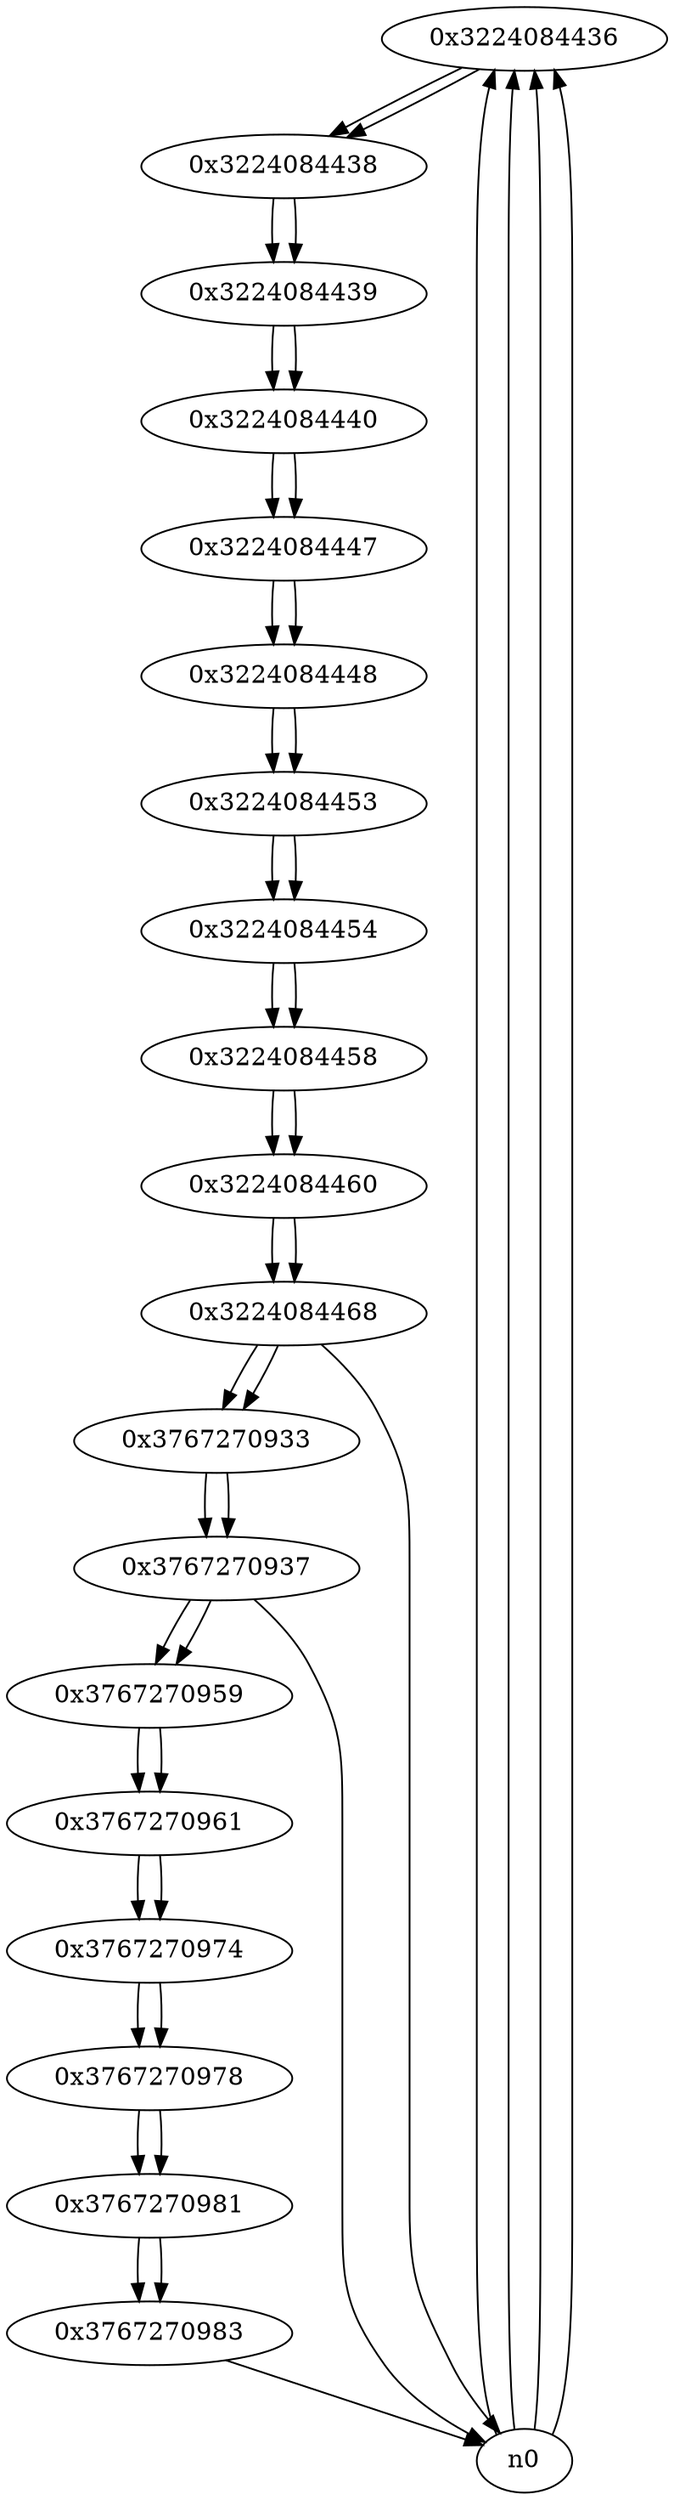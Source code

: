 digraph G{
/* nodes */
  n1 [label="0x3224084436"]
  n2 [label="0x3224084438"]
  n3 [label="0x3224084439"]
  n4 [label="0x3224084440"]
  n5 [label="0x3224084447"]
  n6 [label="0x3224084448"]
  n7 [label="0x3224084453"]
  n8 [label="0x3224084454"]
  n9 [label="0x3224084458"]
  n10 [label="0x3224084460"]
  n11 [label="0x3224084468"]
  n12 [label="0x3767270933"]
  n13 [label="0x3767270937"]
  n14 [label="0x3767270959"]
  n15 [label="0x3767270961"]
  n16 [label="0x3767270974"]
  n17 [label="0x3767270978"]
  n18 [label="0x3767270981"]
  n19 [label="0x3767270983"]
/* edges */
n1 -> n2;
n0 -> n1;
n0 -> n1;
n0 -> n1;
n0 -> n1;
n2 -> n3;
n1 -> n2;
n3 -> n4;
n2 -> n3;
n4 -> n5;
n3 -> n4;
n5 -> n6;
n4 -> n5;
n6 -> n7;
n5 -> n6;
n7 -> n8;
n6 -> n7;
n8 -> n9;
n7 -> n8;
n9 -> n10;
n8 -> n9;
n10 -> n11;
n9 -> n10;
n11 -> n12;
n11 -> n0;
n10 -> n11;
n12 -> n13;
n11 -> n12;
n13 -> n14;
n13 -> n0;
n12 -> n13;
n14 -> n15;
n13 -> n14;
n15 -> n16;
n14 -> n15;
n16 -> n17;
n15 -> n16;
n17 -> n18;
n16 -> n17;
n18 -> n19;
n17 -> n18;
n19 -> n0;
n18 -> n19;
}
